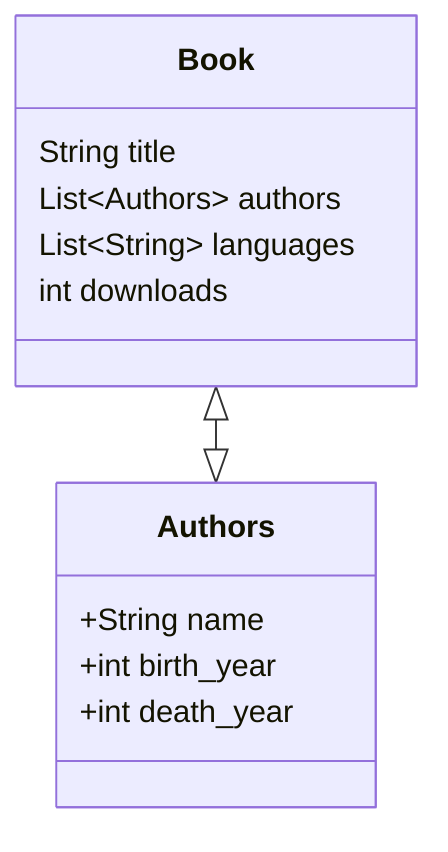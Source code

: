classDiagram
    class Book {
        String title
        List~Authors~ authors
        List~String~ languages
        int downloads
    }
    class Authors{
        +String name
        +int birth_year
        +int death_year
    }

    Book <|--|> Authors